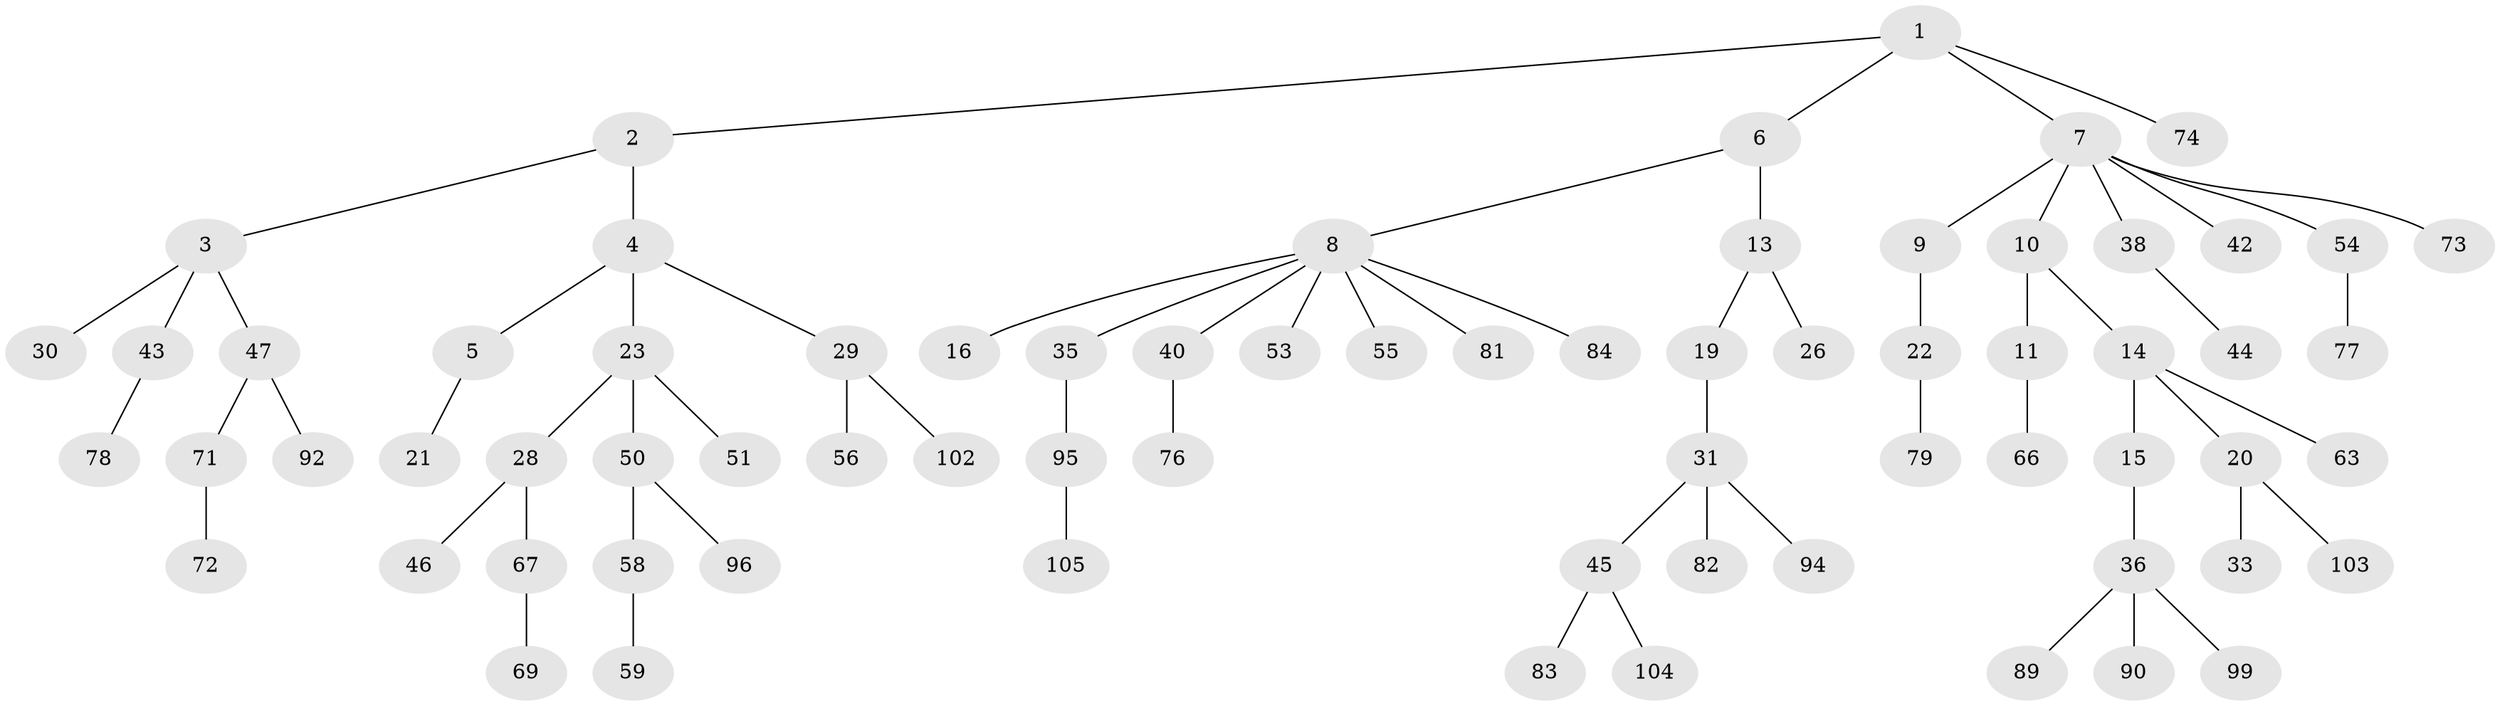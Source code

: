 // original degree distribution, {4: 0.11214953271028037, 3: 0.102803738317757, 5: 0.037383177570093455, 2: 0.2336448598130841, 7: 0.009345794392523364, 1: 0.5046728971962616}
// Generated by graph-tools (version 1.1) at 2025/11/02/27/25 16:11:26]
// undirected, 71 vertices, 70 edges
graph export_dot {
graph [start="1"]
  node [color=gray90,style=filled];
  1 [super="+41"];
  2 [super="+62"];
  3 [super="+17"];
  4 [super="+24"];
  5;
  6 [super="+32"];
  7 [super="+34"];
  8 [super="+12"];
  9;
  10 [super="+64"];
  11 [super="+60"];
  13 [super="+18"];
  14 [super="+37"];
  15;
  16 [super="+27"];
  19;
  20 [super="+98"];
  21 [super="+88"];
  22 [super="+52"];
  23 [super="+25"];
  26;
  28 [super="+91"];
  29 [super="+80"];
  30;
  31 [super="+39"];
  33 [super="+93"];
  35 [super="+49"];
  36 [super="+68"];
  38 [super="+48"];
  40 [super="+106"];
  42;
  43 [super="+85"];
  44;
  45 [super="+75"];
  46;
  47 [super="+87"];
  50;
  51;
  53 [super="+57"];
  54 [super="+65"];
  55;
  56 [super="+61"];
  58 [super="+107"];
  59 [super="+70"];
  63;
  66 [super="+101"];
  67;
  69;
  71;
  72 [super="+97"];
  73;
  74;
  76;
  77;
  78 [super="+100"];
  79;
  81 [super="+86"];
  82;
  83;
  84;
  89;
  90;
  92;
  94;
  95;
  96;
  99;
  102;
  103;
  104;
  105;
  1 -- 2;
  1 -- 6;
  1 -- 7;
  1 -- 74;
  2 -- 3;
  2 -- 4;
  3 -- 47;
  3 -- 43;
  3 -- 30;
  4 -- 5;
  4 -- 23;
  4 -- 29;
  5 -- 21;
  6 -- 8;
  6 -- 13;
  7 -- 9;
  7 -- 10;
  7 -- 38;
  7 -- 54;
  7 -- 73;
  7 -- 42;
  8 -- 35;
  8 -- 40;
  8 -- 84;
  8 -- 16;
  8 -- 81;
  8 -- 53;
  8 -- 55;
  9 -- 22;
  10 -- 11;
  10 -- 14;
  11 -- 66;
  13 -- 19;
  13 -- 26;
  14 -- 15;
  14 -- 20;
  14 -- 63;
  15 -- 36;
  19 -- 31;
  20 -- 33;
  20 -- 103;
  22 -- 79;
  23 -- 28;
  23 -- 51;
  23 -- 50;
  28 -- 46;
  28 -- 67;
  29 -- 56;
  29 -- 102;
  31 -- 94;
  31 -- 82;
  31 -- 45;
  35 -- 95;
  36 -- 89;
  36 -- 90;
  36 -- 99;
  38 -- 44;
  40 -- 76;
  43 -- 78;
  45 -- 83;
  45 -- 104;
  47 -- 71;
  47 -- 92;
  50 -- 58;
  50 -- 96;
  54 -- 77;
  58 -- 59;
  67 -- 69;
  71 -- 72;
  95 -- 105;
}
